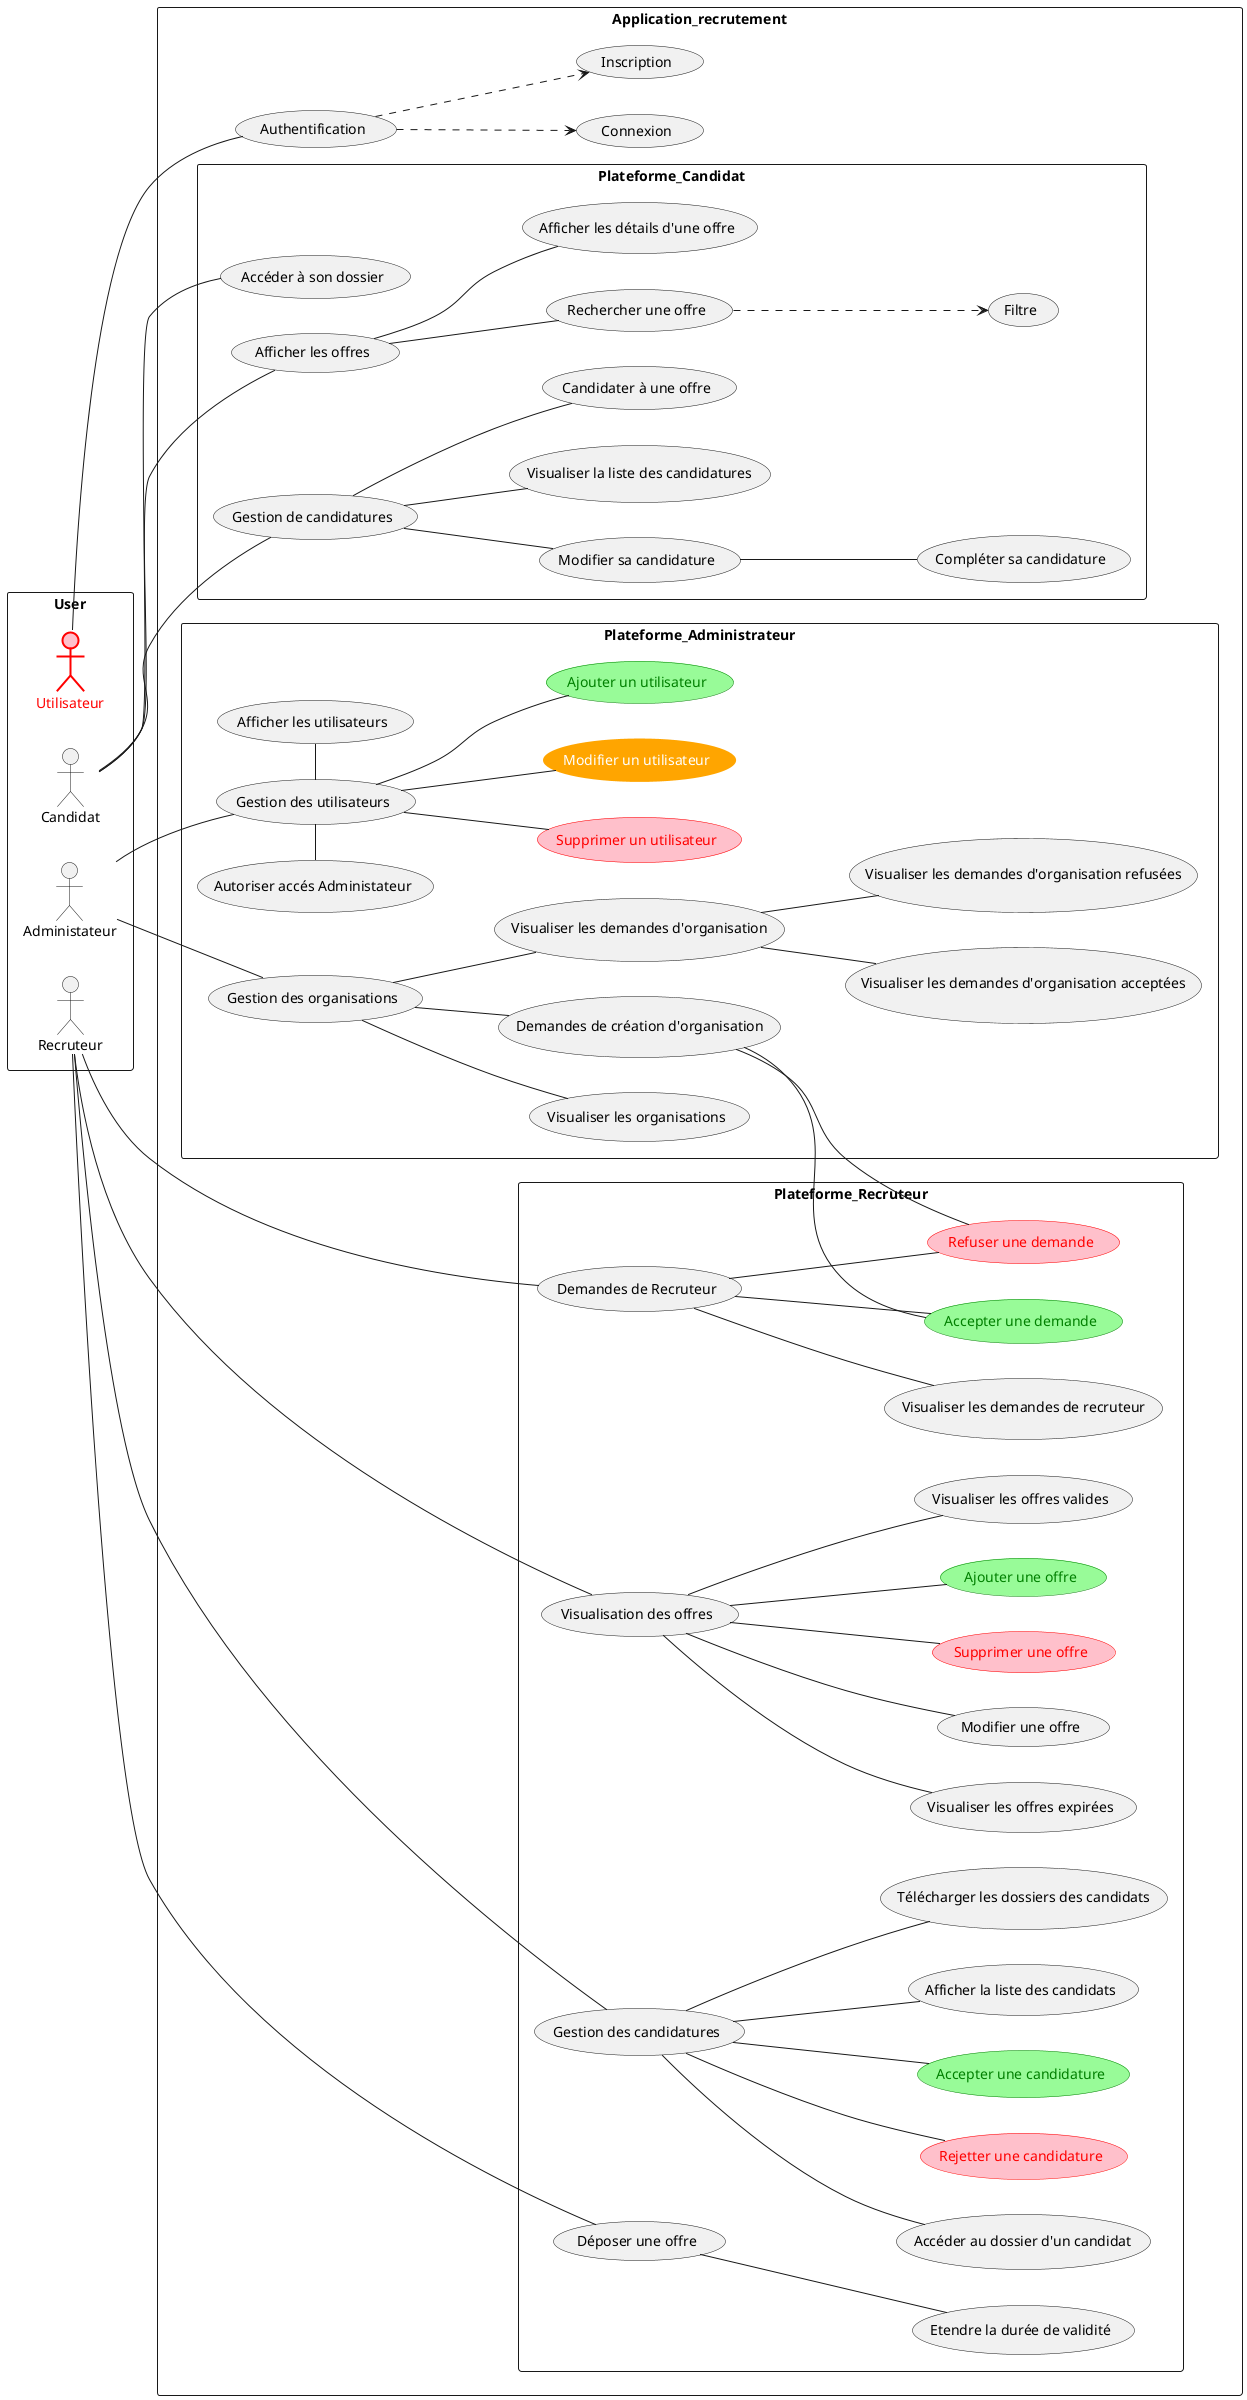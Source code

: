 @startuml Usecase

left to right direction
rectangle User {
    actor Candidat
    actor Recruteur
    actor Administateur

    actor Utilisateur #pink;line:red;line.bold;text:red
}

rectangle Application_recrutement {
    Utilisateur -- (Authentification)
    (Authentification) ..> (Connexion)
    (Authentification) ..> (Inscription)


    rectangle  Plateforme_Recruteur {
        
        Recruteur -- (Visualisation des offres)
        (Visualisation des offres) -- (Visualiser les offres valides)
        (Visualisation des offres) -- (Visualiser les offres expirées)
        (Visualisation des offres) -- (Modifier une offre)
        (Visualisation des offres) -- (Supprimer une offre)
        (Visualisation des offres) -- (Ajouter une offre)
        (Ajouter une offre) #PaleGreen;line:green;text:green
        (Supprimer une offre) #pink;line:red;text:red

        Recruteur -- (Gestion des candidatures)
        (Gestion des candidatures) -- (Rejetter une candidature)
        (Rejetter une candidature) #pink;line:red;text:red
        (Gestion des candidatures) -- (Accepter une candidature)
        (Accepter une candidature) #PaleGreen;line:green;text:green
        (Gestion des candidatures) -- (Afficher la liste des candidats)
        (Gestion des candidatures) -- (Télécharger les dossiers des candidats)
        (Gestion des candidatures) -- (Accéder au dossier d'un candidat)

        Recruteur -- (Demandes de Recruteur)
        (Demandes de Recruteur) -- (Visualiser les demandes de recruteur)
        (Demandes de Recruteur) -- (Accepter une demande)
        (Demandes de Recruteur) -- (Refuser une demande)
        (Refuser une demande) #pink;line:red;text:red
        (Accepter une demande) #PaleGreen;line:green;text:green

        
        Recruteur -- (Déposer une offre)
        (Déposer une offre) -- (Etendre la durée de validité)

    }

    rectangle  Plateforme_Candidat {
        Candidat -- (Accéder à son dossier)

        Candidat -- (Afficher les offres)
        (Afficher les offres) -- (Afficher les détails d'une offre)
        (Afficher les offres) -- (Rechercher une offre) 
        (Rechercher une offre) ..> (Filtre)

        Candidat -- (Gestion de candidatures)

        (Gestion de candidatures) -- (Candidater à une offre)
        (Gestion de candidatures) -- (Modifier sa candidature)
        (Gestion de candidatures) -- (Visualiser la liste des candidatures)

        (Modifier sa candidature) -- (Compléter sa candidature)
    }

    rectangle Plateforme_Administrateur {
        Administateur -- (Gestion des utilisateurs)
        (Gestion des utilisateurs) - (Afficher les utilisateurs)
        (Autoriser accés Administateur) - (Gestion des utilisateurs)
        (Gestion des utilisateurs) -- (Supprimer un utilisateur)
        (Gestion des utilisateurs) -- (Modifier un utilisateur)
        (Gestion des utilisateurs) -- (Ajouter un utilisateur) 
        (Ajouter un utilisateur) #PaleGreen;line:green;text:green
        (Supprimer un utilisateur) #pink;line:red;text:red
        (Modifier un utilisateur) #Orange;line:orange;text:White


        Administateur -- (Gestion des organisations)
        (Gestion des organisations) -- (Visualiser les organisations)
        (Gestion des organisations) -- (Visualiser les demandes d'organisation)
        (Visualiser les demandes d'organisation) -- (Visualiser les demandes d'organisation acceptées)
        (Visualiser les demandes d'organisation) -- (Visualiser les demandes d'organisation refusées)

        (Gestion des organisations) -- (Demandes de création d'organisation)
        (Demandes de création d'organisation) -- (Accepter une demande)
        (Demandes de création d'organisation) -- (Refuser une demande)
        (Accepter une demande) #PaleGreen;line:green;text:green
        (Refuser une demande) #pink;line:red;text:red
    }
}

@enduml
